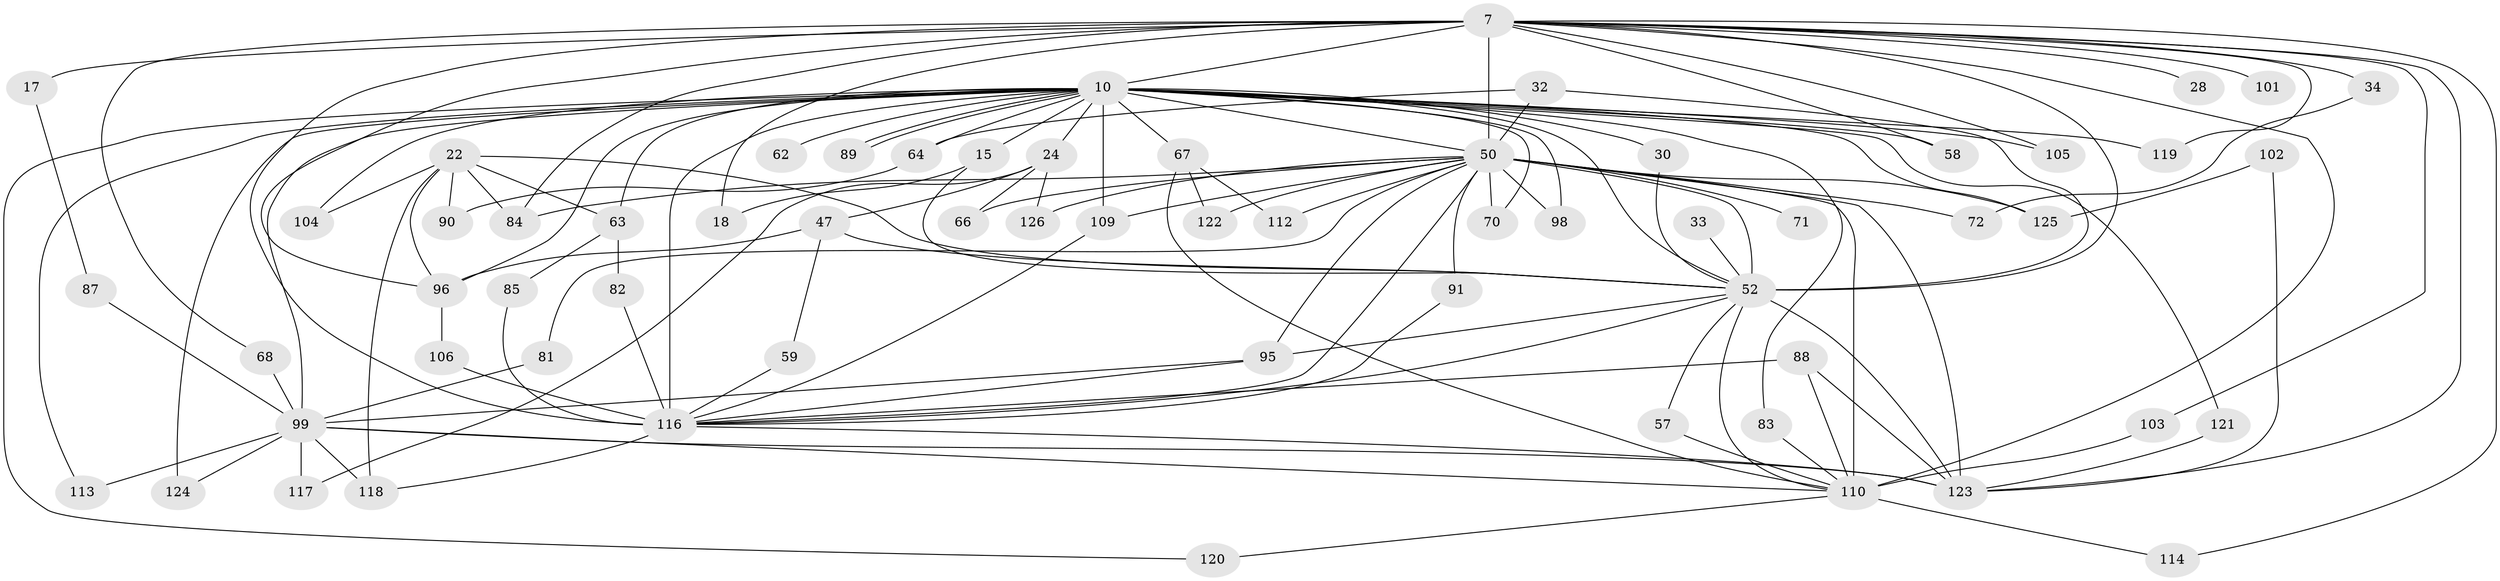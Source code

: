 // original degree distribution, {16: 0.023809523809523808, 28: 0.007936507936507936, 20: 0.007936507936507936, 25: 0.007936507936507936, 15: 0.007936507936507936, 26: 0.007936507936507936, 17: 0.007936507936507936, 33: 0.007936507936507936, 4: 0.1111111111111111, 7: 0.023809523809523808, 3: 0.20634920634920634, 2: 0.5158730158730159, 8: 0.007936507936507936, 6: 0.023809523809523808, 9: 0.007936507936507936, 12: 0.007936507936507936, 5: 0.015873015873015872}
// Generated by graph-tools (version 1.1) at 2025/44/03/09/25 04:44:16]
// undirected, 63 vertices, 129 edges
graph export_dot {
graph [start="1"]
  node [color=gray90,style=filled];
  7 [super="+1+5"];
  10 [super="+2"];
  15 [super="+13"];
  17;
  18;
  22;
  24;
  28;
  30;
  32;
  33;
  34;
  47;
  50 [super="+16+49"];
  52 [super="+9"];
  57;
  58 [super="+14"];
  59;
  62;
  63;
  64 [super="+55"];
  66;
  67;
  68;
  70;
  71;
  72 [super="+23"];
  81;
  82;
  83;
  84 [super="+42"];
  85;
  87;
  88;
  89;
  90;
  91;
  95 [super="+38"];
  96 [super="+77+94"];
  98;
  99 [super="+78"];
  101;
  102;
  103;
  104 [super="+44"];
  105;
  106;
  109 [super="+53+86"];
  110 [super="+80+61+75"];
  112;
  113 [super="+73"];
  114;
  116 [super="+12+27+54+26+29+35+115+107"];
  117;
  118 [super="+111"];
  119;
  120;
  121;
  122;
  123 [super="+39+48+108"];
  124 [super="+60"];
  125 [super="+56"];
  126;
  7 -- 10 [weight=8];
  7 -- 68;
  7 -- 96;
  7 -- 101 [weight=2];
  7 -- 103;
  7 -- 105;
  7 -- 34 [weight=2];
  7 -- 84;
  7 -- 123 [weight=4];
  7 -- 17 [weight=2];
  7 -- 18;
  7 -- 28 [weight=2];
  7 -- 114;
  7 -- 52 [weight=9];
  7 -- 119;
  7 -- 58 [weight=2];
  7 -- 50 [weight=12];
  7 -- 116 [weight=3];
  7 -- 110 [weight=2];
  10 -- 24 [weight=2];
  10 -- 30;
  10 -- 83;
  10 -- 89;
  10 -- 89;
  10 -- 98;
  10 -- 104 [weight=2];
  10 -- 105;
  10 -- 119;
  10 -- 120;
  10 -- 121;
  10 -- 124 [weight=2];
  10 -- 125;
  10 -- 64 [weight=2];
  10 -- 67;
  10 -- 70;
  10 -- 15 [weight=2];
  10 -- 109 [weight=3];
  10 -- 62;
  10 -- 63;
  10 -- 58;
  10 -- 52 [weight=4];
  10 -- 116 [weight=9];
  10 -- 50 [weight=5];
  10 -- 113 [weight=2];
  10 -- 99;
  10 -- 96;
  15 -- 18;
  15 -- 52;
  17 -- 87;
  22 -- 63;
  22 -- 90;
  22 -- 118;
  22 -- 104;
  22 -- 52 [weight=2];
  22 -- 84;
  22 -- 96;
  24 -- 47;
  24 -- 66;
  24 -- 117;
  24 -- 126;
  30 -- 52;
  32 -- 64;
  32 -- 52;
  32 -- 50;
  33 -- 52;
  34 -- 72;
  47 -- 59;
  47 -- 52;
  47 -- 96;
  50 -- 126;
  50 -- 66;
  50 -- 70;
  50 -- 71 [weight=2];
  50 -- 81;
  50 -- 91;
  50 -- 95;
  50 -- 98;
  50 -- 109 [weight=2];
  50 -- 110 [weight=6];
  50 -- 112;
  50 -- 52 [weight=4];
  50 -- 125 [weight=2];
  50 -- 122;
  50 -- 123 [weight=4];
  50 -- 84;
  50 -- 116;
  50 -- 72;
  52 -- 57;
  52 -- 116;
  52 -- 110;
  52 -- 123;
  52 -- 95;
  57 -- 110;
  59 -- 116;
  63 -- 82;
  63 -- 85;
  64 -- 90;
  67 -- 112;
  67 -- 122;
  67 -- 110;
  68 -- 99;
  81 -- 99;
  82 -- 116;
  83 -- 110;
  85 -- 116;
  87 -- 99;
  88 -- 116;
  88 -- 123;
  88 -- 110;
  91 -- 116;
  95 -- 116;
  95 -- 99;
  96 -- 106;
  99 -- 110 [weight=2];
  99 -- 113 [weight=2];
  99 -- 117;
  99 -- 123;
  99 -- 124;
  99 -- 118;
  102 -- 125;
  102 -- 123;
  103 -- 110;
  106 -- 116;
  109 -- 116;
  110 -- 114;
  110 -- 120;
  116 -- 123;
  116 -- 118;
  121 -- 123;
}

